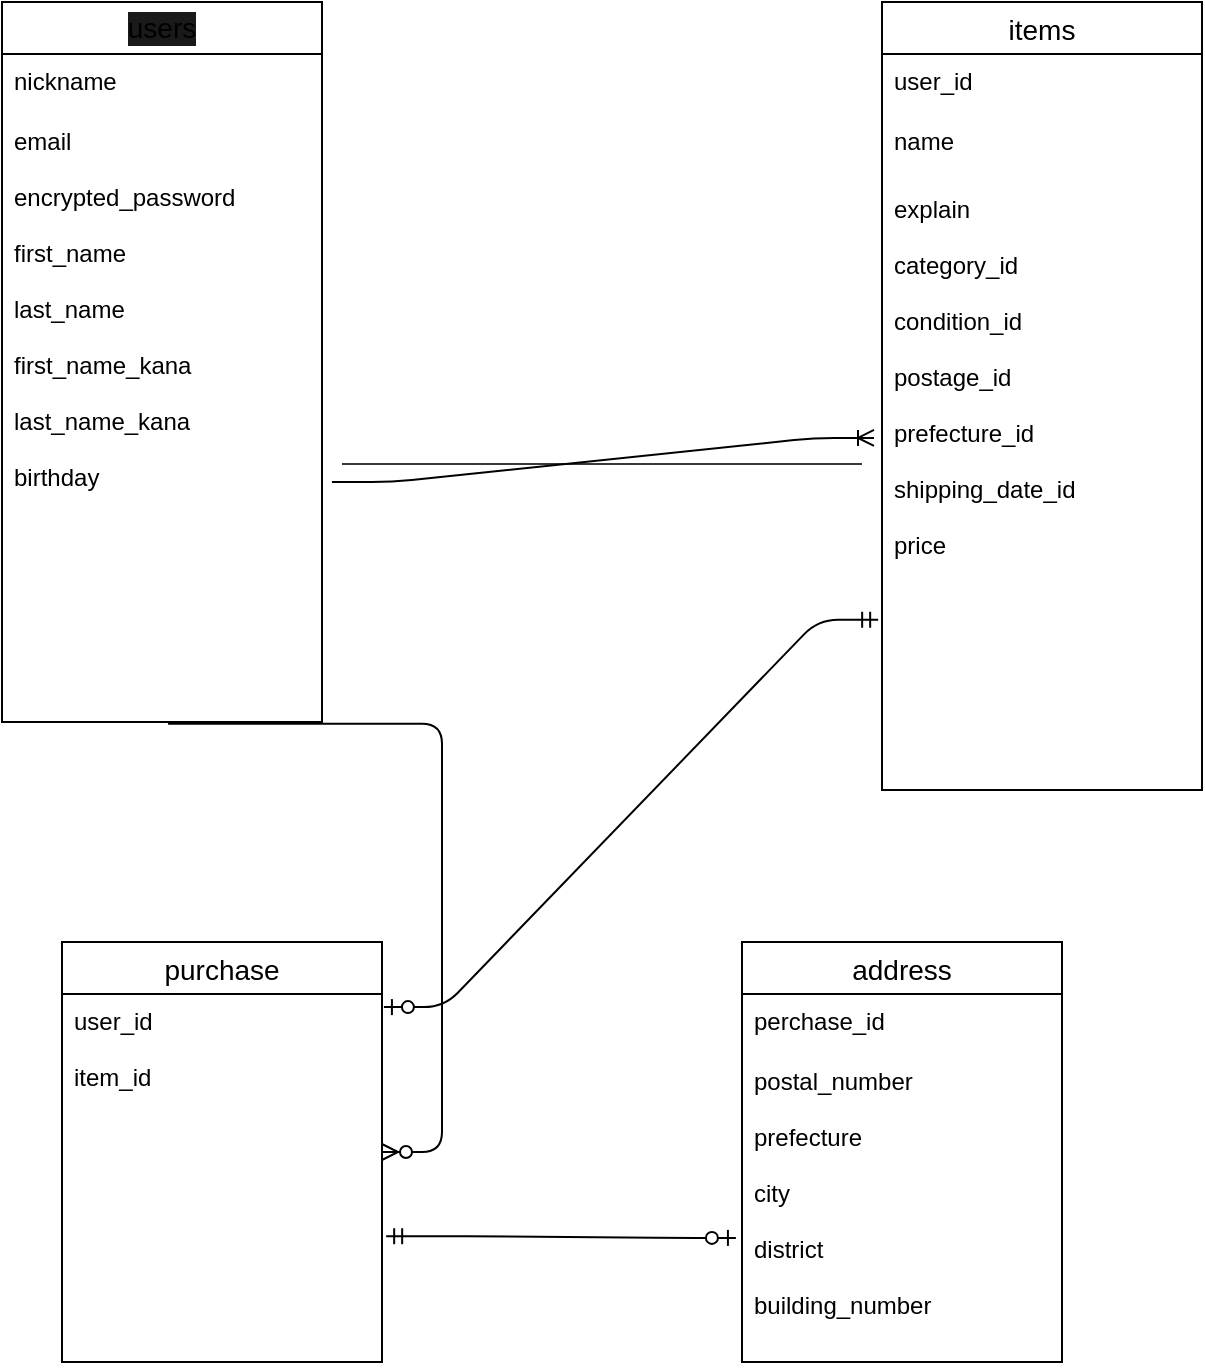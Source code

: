 <mxfile version="13.10.0" type="embed">
    <diagram id="WKoknSrXc5Sb8UzxP9Cc" name="ページ2">
        <mxGraphModel dx="728" dy="680" grid="1" gridSize="10" guides="1" tooltips="1" connect="1" arrows="1" fold="1" page="1" pageScale="1" pageWidth="827" pageHeight="1169" math="0" shadow="0">
            <root>
                <mxCell id="JMFu59Y85GcQp_ir-Kqn-0"/>
                <mxCell id="JMFu59Y85GcQp_ir-Kqn-1" parent="JMFu59Y85GcQp_ir-Kqn-0"/>
                <mxCell id="JMFu59Y85GcQp_ir-Kqn-6" value="items" style="swimlane;fontStyle=0;childLayout=stackLayout;horizontal=1;startSize=26;horizontalStack=0;resizeParent=1;resizeParentMax=0;resizeLast=0;collapsible=1;marginBottom=0;align=center;fontSize=14;" vertex="1" parent="JMFu59Y85GcQp_ir-Kqn-1">
                    <mxGeometry x="520" y="80" width="160" height="394" as="geometry"/>
                </mxCell>
                <mxCell id="JMFu59Y85GcQp_ir-Kqn-7" value="user_id&#10;&#10;" style="text;strokeColor=none;fillColor=none;spacingLeft=4;spacingRight=4;overflow=hidden;rotatable=0;points=[[0,0.5],[1,0.5]];portConstraint=eastwest;fontSize=12;" vertex="1" parent="JMFu59Y85GcQp_ir-Kqn-6">
                    <mxGeometry y="26" width="160" height="30" as="geometry"/>
                </mxCell>
                <mxCell id="JMFu59Y85GcQp_ir-Kqn-8" value="name&#10;" style="text;strokeColor=none;fillColor=none;spacingLeft=4;spacingRight=4;overflow=hidden;rotatable=0;points=[[0,0.5],[1,0.5]];portConstraint=eastwest;fontSize=12;" vertex="1" parent="JMFu59Y85GcQp_ir-Kqn-6">
                    <mxGeometry y="56" width="160" height="34" as="geometry"/>
                </mxCell>
                <mxCell id="JMFu59Y85GcQp_ir-Kqn-9" value="explain&#10;&#10;category_id&#10;&#10;condition_id&#10;&#10;postage_id&#10;&#10;prefecture_id&#10;&#10;shipping_date_id&#10;&#10;price" style="text;strokeColor=none;fillColor=none;spacingLeft=4;spacingRight=4;overflow=hidden;rotatable=0;points=[[0,0.5],[1,0.5]];portConstraint=eastwest;fontSize=12;" vertex="1" parent="JMFu59Y85GcQp_ir-Kqn-6">
                    <mxGeometry y="90" width="160" height="304" as="geometry"/>
                </mxCell>
                <mxCell id="JMFu59Y85GcQp_ir-Kqn-10" value="purchase" style="swimlane;fontStyle=0;childLayout=stackLayout;horizontal=1;startSize=26;horizontalStack=0;resizeParent=1;resizeParentMax=0;resizeLast=0;collapsible=1;marginBottom=0;align=center;fontSize=14;" vertex="1" parent="JMFu59Y85GcQp_ir-Kqn-1">
                    <mxGeometry x="110" y="550" width="160" height="210" as="geometry"/>
                </mxCell>
                <mxCell id="JMFu59Y85GcQp_ir-Kqn-11" value="user_id&#10;&#10;item_id&#10;" style="text;strokeColor=none;fillColor=none;spacingLeft=4;spacingRight=4;overflow=hidden;rotatable=0;points=[[0,0.5],[1,0.5]];portConstraint=eastwest;fontSize=12;" vertex="1" parent="JMFu59Y85GcQp_ir-Kqn-10">
                    <mxGeometry y="26" width="160" height="184" as="geometry"/>
                </mxCell>
                <mxCell id="JMFu59Y85GcQp_ir-Kqn-14" value="address" style="swimlane;fontStyle=0;childLayout=stackLayout;horizontal=1;startSize=26;horizontalStack=0;resizeParent=1;resizeParentMax=0;resizeLast=0;collapsible=1;marginBottom=0;align=center;fontSize=14;" vertex="1" parent="JMFu59Y85GcQp_ir-Kqn-1">
                    <mxGeometry x="450" y="550" width="160" height="210" as="geometry"/>
                </mxCell>
                <mxCell id="JMFu59Y85GcQp_ir-Kqn-15" value="perchase_id&#10;&#10;postal_number" style="text;strokeColor=none;fillColor=none;spacingLeft=4;spacingRight=4;overflow=hidden;rotatable=0;points=[[0,0.5],[1,0.5]];portConstraint=eastwest;fontSize=12;" vertex="1" parent="JMFu59Y85GcQp_ir-Kqn-14">
                    <mxGeometry y="26" width="160" height="30" as="geometry"/>
                </mxCell>
                <mxCell id="JMFu59Y85GcQp_ir-Kqn-16" value="postal_number&#10;&#10;prefecture&#10;&#10;city&#10;&#10;district&#10;&#10;building_number" style="text;strokeColor=none;fillColor=none;spacingLeft=4;spacingRight=4;overflow=hidden;rotatable=0;points=[[0,0.5],[1,0.5]];portConstraint=eastwest;fontSize=12;" vertex="1" parent="JMFu59Y85GcQp_ir-Kqn-14">
                    <mxGeometry y="56" width="160" height="154" as="geometry"/>
                </mxCell>
                <mxCell id="JMFu59Y85GcQp_ir-Kqn-18" value="" style="line;strokeWidth=1;rotatable=0;dashed=0;labelPosition=right;align=left;verticalAlign=middle;spacingTop=0;spacingLeft=6;points=[];portConstraint=eastwest;strokeColor=#36393d;fillColor=#f9f7ed;" vertex="1" parent="JMFu59Y85GcQp_ir-Kqn-1">
                    <mxGeometry x="250" y="306" width="260" height="10" as="geometry"/>
                </mxCell>
                <mxCell id="lJ9qzaQz5XzDP28vZh_c-1" value="" style="edgeStyle=entityRelationEdgeStyle;fontSize=12;html=1;endArrow=ERoneToMany;exitX=1.031;exitY=0.361;exitDx=0;exitDy=0;exitPerimeter=0;entryX=-0.025;entryY=0.421;entryDx=0;entryDy=0;entryPerimeter=0;" edge="1" parent="JMFu59Y85GcQp_ir-Kqn-1" target="JMFu59Y85GcQp_ir-Kqn-9">
                    <mxGeometry width="100" height="100" relative="1" as="geometry">
                        <mxPoint x="244.96" y="320.034" as="sourcePoint"/>
                        <mxPoint x="400" y="300" as="targetPoint"/>
                    </mxGeometry>
                </mxCell>
                <mxCell id="lJ9qzaQz5XzDP28vZh_c-8" value="users" style="swimlane;fontStyle=0;childLayout=stackLayout;horizontal=1;startSize=26;horizontalStack=0;resizeParent=1;resizeParentMax=0;resizeLast=0;collapsible=1;marginBottom=0;align=center;fontSize=14;labelBackgroundColor=#1A1A1A;whiteSpace=wrap;" vertex="1" parent="JMFu59Y85GcQp_ir-Kqn-1">
                    <mxGeometry x="80" y="80" width="160" height="360" as="geometry"/>
                </mxCell>
                <mxCell id="lJ9qzaQz5XzDP28vZh_c-9" value="nickname" style="text;strokeColor=none;fillColor=none;spacingLeft=4;spacingRight=4;overflow=hidden;rotatable=0;points=[[0,0.5],[1,0.5]];portConstraint=eastwest;fontSize=12;" vertex="1" parent="lJ9qzaQz5XzDP28vZh_c-8">
                    <mxGeometry y="26" width="160" height="30" as="geometry"/>
                </mxCell>
                <mxCell id="lJ9qzaQz5XzDP28vZh_c-10" value="email&#10;&#10;encrypted_password&#10;&#10;first_name&#10;&#10;last_name&#10;&#10;first_name_kana&#10;&#10;last_name_kana&#10;&#10;birthday" style="text;strokeColor=none;fillColor=none;spacingLeft=4;spacingRight=4;overflow=hidden;rotatable=0;points=[[0,0.5],[1,0.5]];portConstraint=eastwest;fontSize=12;" vertex="1" parent="lJ9qzaQz5XzDP28vZh_c-8">
                    <mxGeometry y="56" width="160" height="304" as="geometry"/>
                </mxCell>
                <mxCell id="lJ9qzaQz5XzDP28vZh_c-13" value="" style="edgeStyle=entityRelationEdgeStyle;fontSize=12;html=1;endArrow=ERzeroToMany;endFill=1;exitX=0.519;exitY=1.003;exitDx=0;exitDy=0;exitPerimeter=0;" edge="1" parent="JMFu59Y85GcQp_ir-Kqn-1" source="lJ9qzaQz5XzDP28vZh_c-10" target="JMFu59Y85GcQp_ir-Kqn-10">
                    <mxGeometry width="100" height="100" relative="1" as="geometry">
                        <mxPoint x="300" y="400" as="sourcePoint"/>
                        <mxPoint x="400" y="300" as="targetPoint"/>
                    </mxGeometry>
                </mxCell>
                <mxCell id="lJ9qzaQz5XzDP28vZh_c-14" value="" style="edgeStyle=entityRelationEdgeStyle;fontSize=12;html=1;endArrow=ERzeroToOne;startArrow=ERmandOne;entryX=-0.019;entryY=0.597;entryDx=0;entryDy=0;exitX=1.013;exitY=0.658;exitDx=0;exitDy=0;exitPerimeter=0;entryPerimeter=0;" edge="1" parent="JMFu59Y85GcQp_ir-Kqn-1" source="JMFu59Y85GcQp_ir-Kqn-11" target="JMFu59Y85GcQp_ir-Kqn-16">
                    <mxGeometry width="100" height="100" relative="1" as="geometry">
                        <mxPoint x="280" y="683" as="sourcePoint"/>
                        <mxPoint x="370" y="540" as="targetPoint"/>
                    </mxGeometry>
                </mxCell>
                <mxCell id="lJ9qzaQz5XzDP28vZh_c-15" value="" style="edgeStyle=entityRelationEdgeStyle;fontSize=12;html=1;endArrow=ERzeroToOne;startArrow=ERmandOne;exitX=-0.012;exitY=0.72;exitDx=0;exitDy=0;exitPerimeter=0;entryX=1.006;entryY=0.155;entryDx=0;entryDy=0;entryPerimeter=0;" edge="1" parent="JMFu59Y85GcQp_ir-Kqn-1" source="JMFu59Y85GcQp_ir-Kqn-9" target="JMFu59Y85GcQp_ir-Kqn-10">
                    <mxGeometry width="100" height="100" relative="1" as="geometry">
                        <mxPoint x="300" y="400" as="sourcePoint"/>
                        <mxPoint x="400" y="300" as="targetPoint"/>
                    </mxGeometry>
                </mxCell>
            </root>
        </mxGraphModel>
    </diagram>
</mxfile>